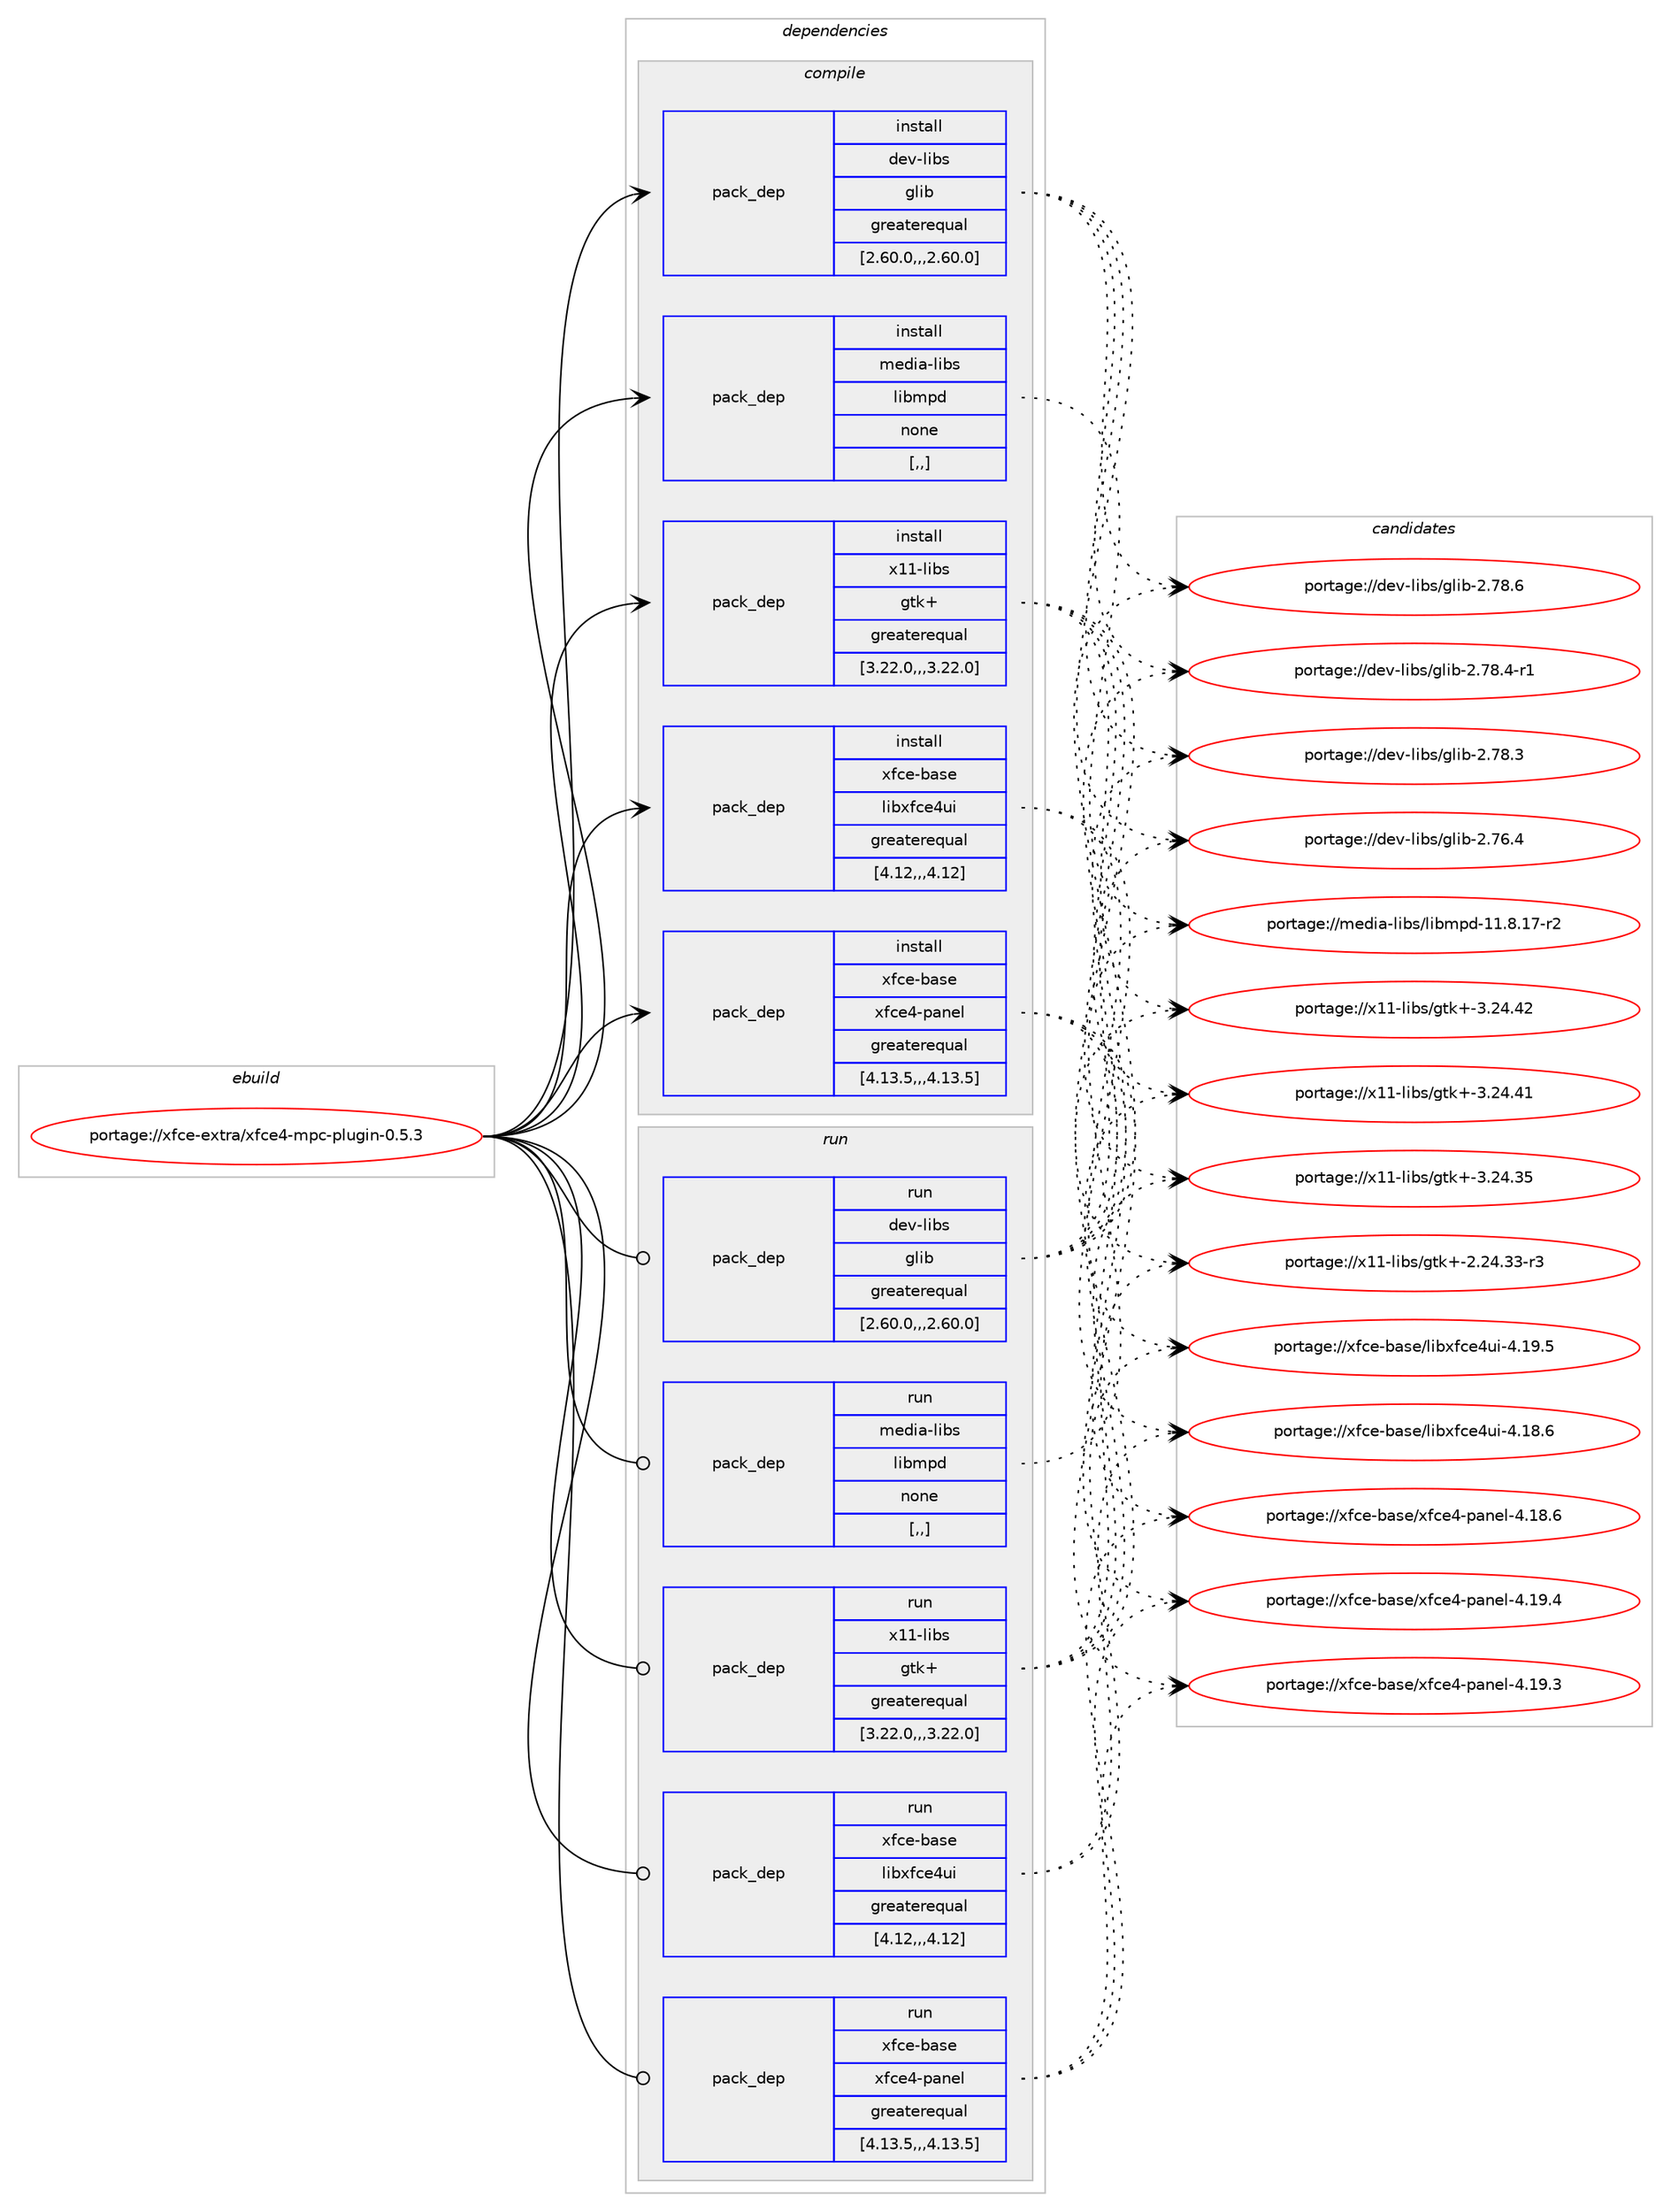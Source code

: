 digraph prolog {

# *************
# Graph options
# *************

newrank=true;
concentrate=true;
compound=true;
graph [rankdir=LR,fontname=Helvetica,fontsize=10,ranksep=1.5];#, ranksep=2.5, nodesep=0.2];
edge  [arrowhead=vee];
node  [fontname=Helvetica,fontsize=10];

# **********
# The ebuild
# **********

subgraph cluster_leftcol {
color=gray;
label=<<i>ebuild</i>>;
id [label="portage://xfce-extra/xfce4-mpc-plugin-0.5.3", color=red, width=4, href="../xfce-extra/xfce4-mpc-plugin-0.5.3.svg"];
}

# ****************
# The dependencies
# ****************

subgraph cluster_midcol {
color=gray;
label=<<i>dependencies</i>>;
subgraph cluster_compile {
fillcolor="#eeeeee";
style=filled;
label=<<i>compile</i>>;
subgraph pack346047 {
dependency474203 [label=<<TABLE BORDER="0" CELLBORDER="1" CELLSPACING="0" CELLPADDING="4" WIDTH="220"><TR><TD ROWSPAN="6" CELLPADDING="30">pack_dep</TD></TR><TR><TD WIDTH="110">install</TD></TR><TR><TD>dev-libs</TD></TR><TR><TD>glib</TD></TR><TR><TD>greaterequal</TD></TR><TR><TD>[2.60.0,,,2.60.0]</TD></TR></TABLE>>, shape=none, color=blue];
}
id:e -> dependency474203:w [weight=20,style="solid",arrowhead="vee"];
subgraph pack346048 {
dependency474204 [label=<<TABLE BORDER="0" CELLBORDER="1" CELLSPACING="0" CELLPADDING="4" WIDTH="220"><TR><TD ROWSPAN="6" CELLPADDING="30">pack_dep</TD></TR><TR><TD WIDTH="110">install</TD></TR><TR><TD>media-libs</TD></TR><TR><TD>libmpd</TD></TR><TR><TD>none</TD></TR><TR><TD>[,,]</TD></TR></TABLE>>, shape=none, color=blue];
}
id:e -> dependency474204:w [weight=20,style="solid",arrowhead="vee"];
subgraph pack346049 {
dependency474205 [label=<<TABLE BORDER="0" CELLBORDER="1" CELLSPACING="0" CELLPADDING="4" WIDTH="220"><TR><TD ROWSPAN="6" CELLPADDING="30">pack_dep</TD></TR><TR><TD WIDTH="110">install</TD></TR><TR><TD>x11-libs</TD></TR><TR><TD>gtk+</TD></TR><TR><TD>greaterequal</TD></TR><TR><TD>[3.22.0,,,3.22.0]</TD></TR></TABLE>>, shape=none, color=blue];
}
id:e -> dependency474205:w [weight=20,style="solid",arrowhead="vee"];
subgraph pack346050 {
dependency474206 [label=<<TABLE BORDER="0" CELLBORDER="1" CELLSPACING="0" CELLPADDING="4" WIDTH="220"><TR><TD ROWSPAN="6" CELLPADDING="30">pack_dep</TD></TR><TR><TD WIDTH="110">install</TD></TR><TR><TD>xfce-base</TD></TR><TR><TD>libxfce4ui</TD></TR><TR><TD>greaterequal</TD></TR><TR><TD>[4.12,,,4.12]</TD></TR></TABLE>>, shape=none, color=blue];
}
id:e -> dependency474206:w [weight=20,style="solid",arrowhead="vee"];
subgraph pack346051 {
dependency474207 [label=<<TABLE BORDER="0" CELLBORDER="1" CELLSPACING="0" CELLPADDING="4" WIDTH="220"><TR><TD ROWSPAN="6" CELLPADDING="30">pack_dep</TD></TR><TR><TD WIDTH="110">install</TD></TR><TR><TD>xfce-base</TD></TR><TR><TD>xfce4-panel</TD></TR><TR><TD>greaterequal</TD></TR><TR><TD>[4.13.5,,,4.13.5]</TD></TR></TABLE>>, shape=none, color=blue];
}
id:e -> dependency474207:w [weight=20,style="solid",arrowhead="vee"];
}
subgraph cluster_compileandrun {
fillcolor="#eeeeee";
style=filled;
label=<<i>compile and run</i>>;
}
subgraph cluster_run {
fillcolor="#eeeeee";
style=filled;
label=<<i>run</i>>;
subgraph pack346052 {
dependency474208 [label=<<TABLE BORDER="0" CELLBORDER="1" CELLSPACING="0" CELLPADDING="4" WIDTH="220"><TR><TD ROWSPAN="6" CELLPADDING="30">pack_dep</TD></TR><TR><TD WIDTH="110">run</TD></TR><TR><TD>dev-libs</TD></TR><TR><TD>glib</TD></TR><TR><TD>greaterequal</TD></TR><TR><TD>[2.60.0,,,2.60.0]</TD></TR></TABLE>>, shape=none, color=blue];
}
id:e -> dependency474208:w [weight=20,style="solid",arrowhead="odot"];
subgraph pack346053 {
dependency474209 [label=<<TABLE BORDER="0" CELLBORDER="1" CELLSPACING="0" CELLPADDING="4" WIDTH="220"><TR><TD ROWSPAN="6" CELLPADDING="30">pack_dep</TD></TR><TR><TD WIDTH="110">run</TD></TR><TR><TD>media-libs</TD></TR><TR><TD>libmpd</TD></TR><TR><TD>none</TD></TR><TR><TD>[,,]</TD></TR></TABLE>>, shape=none, color=blue];
}
id:e -> dependency474209:w [weight=20,style="solid",arrowhead="odot"];
subgraph pack346054 {
dependency474210 [label=<<TABLE BORDER="0" CELLBORDER="1" CELLSPACING="0" CELLPADDING="4" WIDTH="220"><TR><TD ROWSPAN="6" CELLPADDING="30">pack_dep</TD></TR><TR><TD WIDTH="110">run</TD></TR><TR><TD>x11-libs</TD></TR><TR><TD>gtk+</TD></TR><TR><TD>greaterequal</TD></TR><TR><TD>[3.22.0,,,3.22.0]</TD></TR></TABLE>>, shape=none, color=blue];
}
id:e -> dependency474210:w [weight=20,style="solid",arrowhead="odot"];
subgraph pack346055 {
dependency474211 [label=<<TABLE BORDER="0" CELLBORDER="1" CELLSPACING="0" CELLPADDING="4" WIDTH="220"><TR><TD ROWSPAN="6" CELLPADDING="30">pack_dep</TD></TR><TR><TD WIDTH="110">run</TD></TR><TR><TD>xfce-base</TD></TR><TR><TD>libxfce4ui</TD></TR><TR><TD>greaterequal</TD></TR><TR><TD>[4.12,,,4.12]</TD></TR></TABLE>>, shape=none, color=blue];
}
id:e -> dependency474211:w [weight=20,style="solid",arrowhead="odot"];
subgraph pack346056 {
dependency474212 [label=<<TABLE BORDER="0" CELLBORDER="1" CELLSPACING="0" CELLPADDING="4" WIDTH="220"><TR><TD ROWSPAN="6" CELLPADDING="30">pack_dep</TD></TR><TR><TD WIDTH="110">run</TD></TR><TR><TD>xfce-base</TD></TR><TR><TD>xfce4-panel</TD></TR><TR><TD>greaterequal</TD></TR><TR><TD>[4.13.5,,,4.13.5]</TD></TR></TABLE>>, shape=none, color=blue];
}
id:e -> dependency474212:w [weight=20,style="solid",arrowhead="odot"];
}
}

# **************
# The candidates
# **************

subgraph cluster_choices {
rank=same;
color=gray;
label=<<i>candidates</i>>;

subgraph choice346047 {
color=black;
nodesep=1;
choice1001011184510810598115471031081059845504655564654 [label="portage://dev-libs/glib-2.78.6", color=red, width=4,href="../dev-libs/glib-2.78.6.svg"];
choice10010111845108105981154710310810598455046555646524511449 [label="portage://dev-libs/glib-2.78.4-r1", color=red, width=4,href="../dev-libs/glib-2.78.4-r1.svg"];
choice1001011184510810598115471031081059845504655564651 [label="portage://dev-libs/glib-2.78.3", color=red, width=4,href="../dev-libs/glib-2.78.3.svg"];
choice1001011184510810598115471031081059845504655544652 [label="portage://dev-libs/glib-2.76.4", color=red, width=4,href="../dev-libs/glib-2.76.4.svg"];
dependency474203:e -> choice1001011184510810598115471031081059845504655564654:w [style=dotted,weight="100"];
dependency474203:e -> choice10010111845108105981154710310810598455046555646524511449:w [style=dotted,weight="100"];
dependency474203:e -> choice1001011184510810598115471031081059845504655564651:w [style=dotted,weight="100"];
dependency474203:e -> choice1001011184510810598115471031081059845504655544652:w [style=dotted,weight="100"];
}
subgraph choice346048 {
color=black;
nodesep=1;
choice109101100105974510810598115471081059810911210045494946564649554511450 [label="portage://media-libs/libmpd-11.8.17-r2", color=red, width=4,href="../media-libs/libmpd-11.8.17-r2.svg"];
dependency474204:e -> choice109101100105974510810598115471081059810911210045494946564649554511450:w [style=dotted,weight="100"];
}
subgraph choice346049 {
color=black;
nodesep=1;
choice1204949451081059811547103116107434551465052465250 [label="portage://x11-libs/gtk+-3.24.42", color=red, width=4,href="../x11-libs/gtk+-3.24.42.svg"];
choice1204949451081059811547103116107434551465052465249 [label="portage://x11-libs/gtk+-3.24.41", color=red, width=4,href="../x11-libs/gtk+-3.24.41.svg"];
choice1204949451081059811547103116107434551465052465153 [label="portage://x11-libs/gtk+-3.24.35", color=red, width=4,href="../x11-libs/gtk+-3.24.35.svg"];
choice12049494510810598115471031161074345504650524651514511451 [label="portage://x11-libs/gtk+-2.24.33-r3", color=red, width=4,href="../x11-libs/gtk+-2.24.33-r3.svg"];
dependency474205:e -> choice1204949451081059811547103116107434551465052465250:w [style=dotted,weight="100"];
dependency474205:e -> choice1204949451081059811547103116107434551465052465249:w [style=dotted,weight="100"];
dependency474205:e -> choice1204949451081059811547103116107434551465052465153:w [style=dotted,weight="100"];
dependency474205:e -> choice12049494510810598115471031161074345504650524651514511451:w [style=dotted,weight="100"];
}
subgraph choice346050 {
color=black;
nodesep=1;
choice120102991014598971151014710810598120102991015211710545524649574653 [label="portage://xfce-base/libxfce4ui-4.19.5", color=red, width=4,href="../xfce-base/libxfce4ui-4.19.5.svg"];
choice120102991014598971151014710810598120102991015211710545524649564654 [label="portage://xfce-base/libxfce4ui-4.18.6", color=red, width=4,href="../xfce-base/libxfce4ui-4.18.6.svg"];
dependency474206:e -> choice120102991014598971151014710810598120102991015211710545524649574653:w [style=dotted,weight="100"];
dependency474206:e -> choice120102991014598971151014710810598120102991015211710545524649564654:w [style=dotted,weight="100"];
}
subgraph choice346051 {
color=black;
nodesep=1;
choice12010299101459897115101471201029910152451129711010110845524649574652 [label="portage://xfce-base/xfce4-panel-4.19.4", color=red, width=4,href="../xfce-base/xfce4-panel-4.19.4.svg"];
choice12010299101459897115101471201029910152451129711010110845524649574651 [label="portage://xfce-base/xfce4-panel-4.19.3", color=red, width=4,href="../xfce-base/xfce4-panel-4.19.3.svg"];
choice12010299101459897115101471201029910152451129711010110845524649564654 [label="portage://xfce-base/xfce4-panel-4.18.6", color=red, width=4,href="../xfce-base/xfce4-panel-4.18.6.svg"];
dependency474207:e -> choice12010299101459897115101471201029910152451129711010110845524649574652:w [style=dotted,weight="100"];
dependency474207:e -> choice12010299101459897115101471201029910152451129711010110845524649574651:w [style=dotted,weight="100"];
dependency474207:e -> choice12010299101459897115101471201029910152451129711010110845524649564654:w [style=dotted,weight="100"];
}
subgraph choice346052 {
color=black;
nodesep=1;
choice1001011184510810598115471031081059845504655564654 [label="portage://dev-libs/glib-2.78.6", color=red, width=4,href="../dev-libs/glib-2.78.6.svg"];
choice10010111845108105981154710310810598455046555646524511449 [label="portage://dev-libs/glib-2.78.4-r1", color=red, width=4,href="../dev-libs/glib-2.78.4-r1.svg"];
choice1001011184510810598115471031081059845504655564651 [label="portage://dev-libs/glib-2.78.3", color=red, width=4,href="../dev-libs/glib-2.78.3.svg"];
choice1001011184510810598115471031081059845504655544652 [label="portage://dev-libs/glib-2.76.4", color=red, width=4,href="../dev-libs/glib-2.76.4.svg"];
dependency474208:e -> choice1001011184510810598115471031081059845504655564654:w [style=dotted,weight="100"];
dependency474208:e -> choice10010111845108105981154710310810598455046555646524511449:w [style=dotted,weight="100"];
dependency474208:e -> choice1001011184510810598115471031081059845504655564651:w [style=dotted,weight="100"];
dependency474208:e -> choice1001011184510810598115471031081059845504655544652:w [style=dotted,weight="100"];
}
subgraph choice346053 {
color=black;
nodesep=1;
choice109101100105974510810598115471081059810911210045494946564649554511450 [label="portage://media-libs/libmpd-11.8.17-r2", color=red, width=4,href="../media-libs/libmpd-11.8.17-r2.svg"];
dependency474209:e -> choice109101100105974510810598115471081059810911210045494946564649554511450:w [style=dotted,weight="100"];
}
subgraph choice346054 {
color=black;
nodesep=1;
choice1204949451081059811547103116107434551465052465250 [label="portage://x11-libs/gtk+-3.24.42", color=red, width=4,href="../x11-libs/gtk+-3.24.42.svg"];
choice1204949451081059811547103116107434551465052465249 [label="portage://x11-libs/gtk+-3.24.41", color=red, width=4,href="../x11-libs/gtk+-3.24.41.svg"];
choice1204949451081059811547103116107434551465052465153 [label="portage://x11-libs/gtk+-3.24.35", color=red, width=4,href="../x11-libs/gtk+-3.24.35.svg"];
choice12049494510810598115471031161074345504650524651514511451 [label="portage://x11-libs/gtk+-2.24.33-r3", color=red, width=4,href="../x11-libs/gtk+-2.24.33-r3.svg"];
dependency474210:e -> choice1204949451081059811547103116107434551465052465250:w [style=dotted,weight="100"];
dependency474210:e -> choice1204949451081059811547103116107434551465052465249:w [style=dotted,weight="100"];
dependency474210:e -> choice1204949451081059811547103116107434551465052465153:w [style=dotted,weight="100"];
dependency474210:e -> choice12049494510810598115471031161074345504650524651514511451:w [style=dotted,weight="100"];
}
subgraph choice346055 {
color=black;
nodesep=1;
choice120102991014598971151014710810598120102991015211710545524649574653 [label="portage://xfce-base/libxfce4ui-4.19.5", color=red, width=4,href="../xfce-base/libxfce4ui-4.19.5.svg"];
choice120102991014598971151014710810598120102991015211710545524649564654 [label="portage://xfce-base/libxfce4ui-4.18.6", color=red, width=4,href="../xfce-base/libxfce4ui-4.18.6.svg"];
dependency474211:e -> choice120102991014598971151014710810598120102991015211710545524649574653:w [style=dotted,weight="100"];
dependency474211:e -> choice120102991014598971151014710810598120102991015211710545524649564654:w [style=dotted,weight="100"];
}
subgraph choice346056 {
color=black;
nodesep=1;
choice12010299101459897115101471201029910152451129711010110845524649574652 [label="portage://xfce-base/xfce4-panel-4.19.4", color=red, width=4,href="../xfce-base/xfce4-panel-4.19.4.svg"];
choice12010299101459897115101471201029910152451129711010110845524649574651 [label="portage://xfce-base/xfce4-panel-4.19.3", color=red, width=4,href="../xfce-base/xfce4-panel-4.19.3.svg"];
choice12010299101459897115101471201029910152451129711010110845524649564654 [label="portage://xfce-base/xfce4-panel-4.18.6", color=red, width=4,href="../xfce-base/xfce4-panel-4.18.6.svg"];
dependency474212:e -> choice12010299101459897115101471201029910152451129711010110845524649574652:w [style=dotted,weight="100"];
dependency474212:e -> choice12010299101459897115101471201029910152451129711010110845524649574651:w [style=dotted,weight="100"];
dependency474212:e -> choice12010299101459897115101471201029910152451129711010110845524649564654:w [style=dotted,weight="100"];
}
}

}

